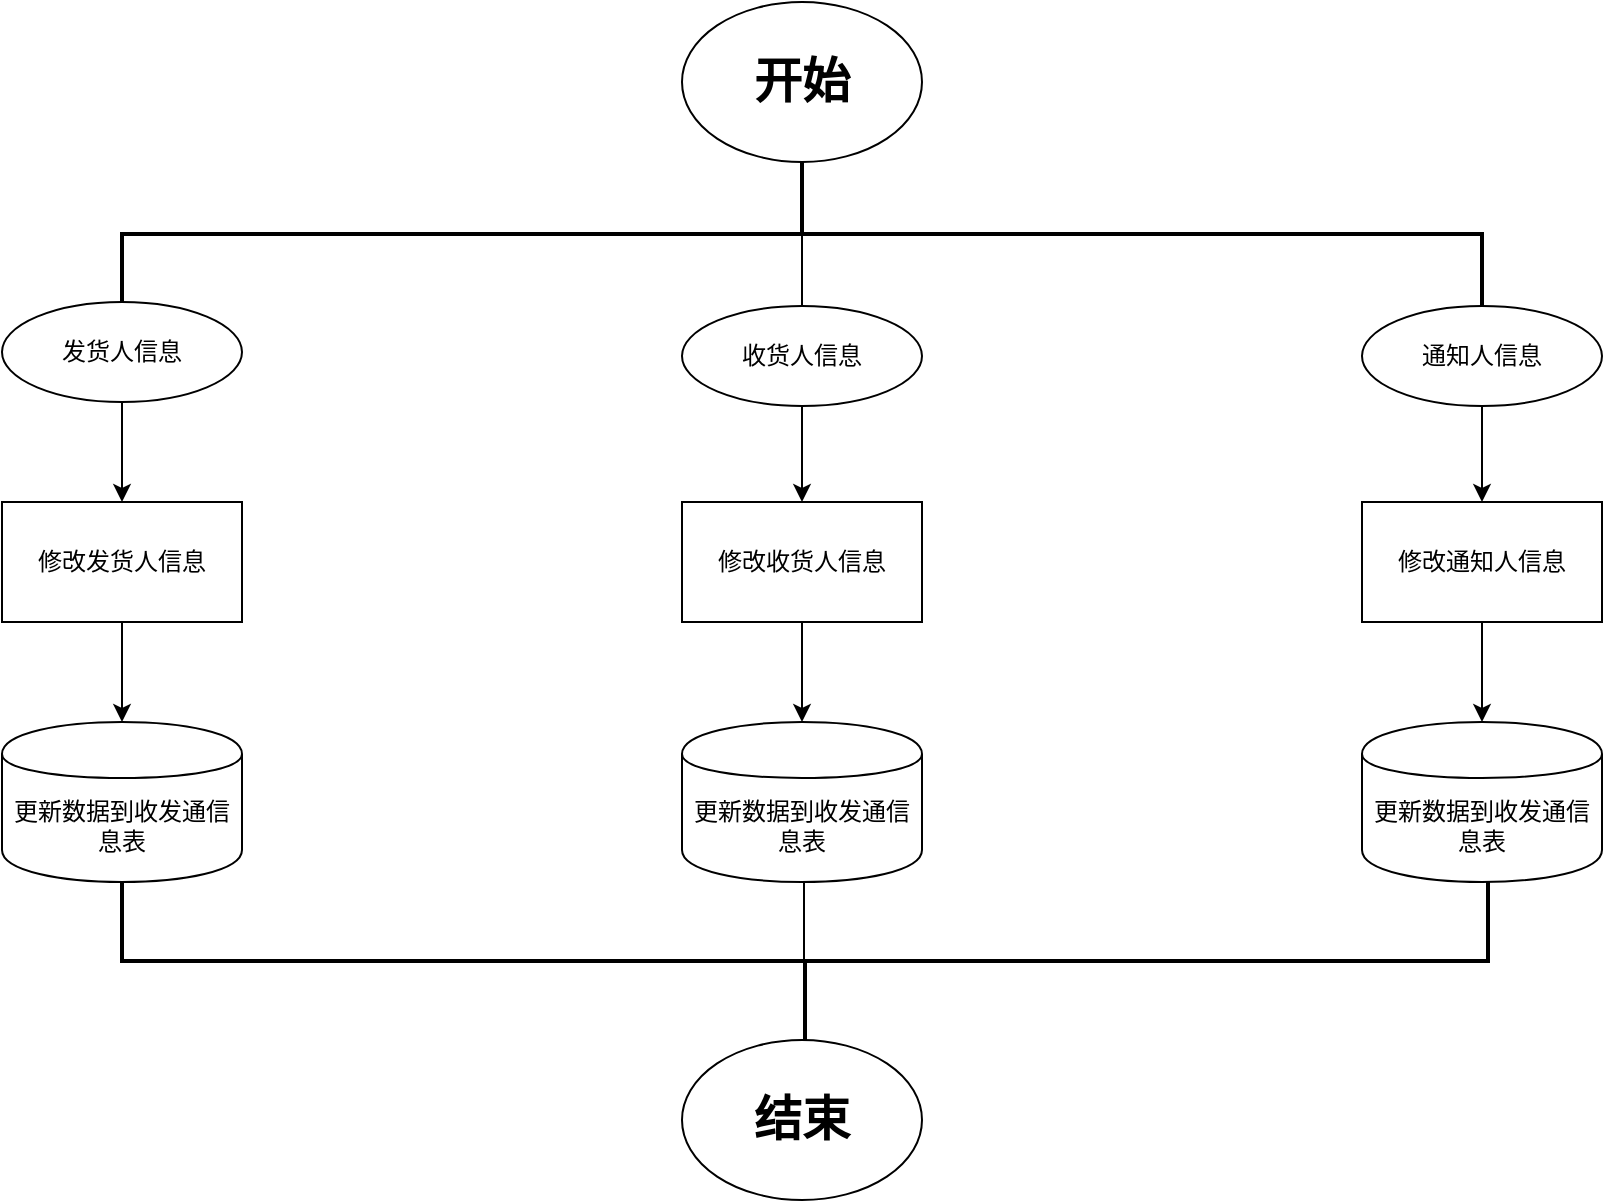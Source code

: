 <mxfile pages="1" version="11.2.1" type="github"><diagram id="91OmPBWZSFDDeA6K21dJ" name="第 1 页"><mxGraphModel dx="1422" dy="764" grid="1" gridSize="10" guides="1" tooltips="1" connect="1" arrows="1" fold="1" page="1" pageScale="1" pageWidth="827" pageHeight="1169" math="0" shadow="0"><root><mxCell id="0"/><mxCell id="1" parent="0"/><mxCell id="PReSUIGaNAzDJXtBJYk0-1" value="&lt;h1&gt;开始&lt;/h1&gt;" style="ellipse;whiteSpace=wrap;html=1;" vertex="1" parent="1"><mxGeometry x="353" y="20" width="120" height="80" as="geometry"/></mxCell><mxCell id="PReSUIGaNAzDJXtBJYk0-2" value="" style="strokeWidth=2;html=1;shape=mxgraph.flowchart.annotation_2;align=left;pointerEvents=1;direction=south;" vertex="1" parent="1"><mxGeometry x="73" y="100" width="680" height="72" as="geometry"/></mxCell><mxCell id="PReSUIGaNAzDJXtBJYk0-3" value="" style="edgeStyle=orthogonalEdgeStyle;rounded=0;orthogonalLoop=1;jettySize=auto;html=1;" edge="1" parent="1"><mxGeometry relative="1" as="geometry"><mxPoint x="413" y="136" as="sourcePoint"/><mxPoint x="413" y="195" as="targetPoint"/></mxGeometry></mxCell><mxCell id="PReSUIGaNAzDJXtBJYk0-4" value="" style="edgeStyle=orthogonalEdgeStyle;rounded=0;orthogonalLoop=1;jettySize=auto;html=1;" edge="1" parent="1" source="PReSUIGaNAzDJXtBJYk0-5" target="PReSUIGaNAzDJXtBJYk0-13"><mxGeometry relative="1" as="geometry"/></mxCell><mxCell id="PReSUIGaNAzDJXtBJYk0-5" value="收货人信息" style="ellipse;whiteSpace=wrap;html=1;" vertex="1" parent="1"><mxGeometry x="353" y="172" width="120" height="50" as="geometry"/></mxCell><mxCell id="PReSUIGaNAzDJXtBJYk0-6" value="" style="edgeStyle=orthogonalEdgeStyle;rounded=0;orthogonalLoop=1;jettySize=auto;html=1;" edge="1" parent="1" source="PReSUIGaNAzDJXtBJYk0-7" target="PReSUIGaNAzDJXtBJYk0-15"><mxGeometry relative="1" as="geometry"/></mxCell><mxCell id="PReSUIGaNAzDJXtBJYk0-7" value="通知人信息" style="ellipse;whiteSpace=wrap;html=1;" vertex="1" parent="1"><mxGeometry x="693" y="172" width="120" height="50" as="geometry"/></mxCell><mxCell id="PReSUIGaNAzDJXtBJYk0-8" value="" style="edgeStyle=orthogonalEdgeStyle;rounded=0;orthogonalLoop=1;jettySize=auto;html=1;" edge="1" parent="1" source="PReSUIGaNAzDJXtBJYk0-9" target="PReSUIGaNAzDJXtBJYk0-11"><mxGeometry relative="1" as="geometry"/></mxCell><mxCell id="PReSUIGaNAzDJXtBJYk0-9" value="发货人信息" style="ellipse;whiteSpace=wrap;html=1;" vertex="1" parent="1"><mxGeometry x="13" y="170" width="120" height="50" as="geometry"/></mxCell><mxCell id="PReSUIGaNAzDJXtBJYk0-10" value="" style="edgeStyle=orthogonalEdgeStyle;rounded=0;orthogonalLoop=1;jettySize=auto;html=1;" edge="1" parent="1" source="PReSUIGaNAzDJXtBJYk0-11" target="PReSUIGaNAzDJXtBJYk0-16"><mxGeometry relative="1" as="geometry"/></mxCell><mxCell id="PReSUIGaNAzDJXtBJYk0-11" value="修改发货人信息" style="rounded=0;whiteSpace=wrap;html=1;" vertex="1" parent="1"><mxGeometry x="13" y="270" width="120" height="60" as="geometry"/></mxCell><mxCell id="PReSUIGaNAzDJXtBJYk0-12" value="" style="edgeStyle=orthogonalEdgeStyle;rounded=0;orthogonalLoop=1;jettySize=auto;html=1;" edge="1" parent="1" source="PReSUIGaNAzDJXtBJYk0-13" target="PReSUIGaNAzDJXtBJYk0-17"><mxGeometry relative="1" as="geometry"/></mxCell><mxCell id="PReSUIGaNAzDJXtBJYk0-13" value="&lt;span style=&quot;white-space: normal&quot;&gt;修改收货人信息&lt;/span&gt;" style="rounded=0;whiteSpace=wrap;html=1;" vertex="1" parent="1"><mxGeometry x="353" y="270" width="120" height="60" as="geometry"/></mxCell><mxCell id="PReSUIGaNAzDJXtBJYk0-14" value="" style="edgeStyle=orthogonalEdgeStyle;rounded=0;orthogonalLoop=1;jettySize=auto;html=1;" edge="1" parent="1" source="PReSUIGaNAzDJXtBJYk0-15" target="PReSUIGaNAzDJXtBJYk0-18"><mxGeometry relative="1" as="geometry"/></mxCell><mxCell id="PReSUIGaNAzDJXtBJYk0-15" value="修改通知人信息" style="rounded=0;whiteSpace=wrap;html=1;" vertex="1" parent="1"><mxGeometry x="693" y="270" width="120" height="60" as="geometry"/></mxCell><mxCell id="PReSUIGaNAzDJXtBJYk0-16" value="更新数据到收发通信息表" style="shape=cylinder;whiteSpace=wrap;html=1;boundedLbl=1;backgroundOutline=1;" vertex="1" parent="1"><mxGeometry x="13" y="380" width="120" height="80" as="geometry"/></mxCell><mxCell id="PReSUIGaNAzDJXtBJYk0-17" value="&lt;span style=&quot;white-space: normal&quot;&gt;更新数据到收发通信息表&lt;/span&gt;" style="shape=cylinder;whiteSpace=wrap;html=1;boundedLbl=1;backgroundOutline=1;" vertex="1" parent="1"><mxGeometry x="353" y="380" width="120" height="80" as="geometry"/></mxCell><mxCell id="PReSUIGaNAzDJXtBJYk0-18" value="更新数据到收发通信息表" style="shape=cylinder;whiteSpace=wrap;html=1;boundedLbl=1;backgroundOutline=1;" vertex="1" parent="1"><mxGeometry x="693" y="380" width="120" height="80" as="geometry"/></mxCell><mxCell id="PReSUIGaNAzDJXtBJYk0-19" value="" style="strokeWidth=2;html=1;shape=mxgraph.flowchart.annotation_2;align=left;pointerEvents=1;direction=north;" vertex="1" parent="1"><mxGeometry x="73" y="460" width="683" height="79" as="geometry"/></mxCell><mxCell id="PReSUIGaNAzDJXtBJYk0-20" value="" style="edgeStyle=orthogonalEdgeStyle;rounded=0;orthogonalLoop=1;jettySize=auto;html=1;" edge="1" parent="1"><mxGeometry relative="1" as="geometry"><mxPoint x="414" y="460" as="sourcePoint"/><mxPoint x="414" y="570" as="targetPoint"/></mxGeometry></mxCell><mxCell id="PReSUIGaNAzDJXtBJYk0-21" value="&lt;h1&gt;结束&lt;/h1&gt;" style="ellipse;whiteSpace=wrap;html=1;" vertex="1" parent="1"><mxGeometry x="353" y="539" width="120" height="80" as="geometry"/></mxCell></root></mxGraphModel></diagram></mxfile>